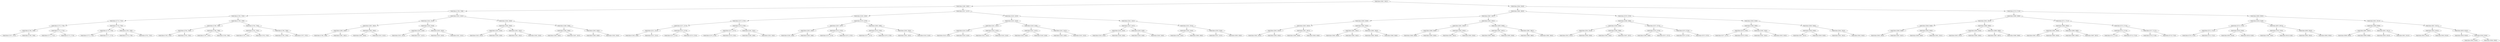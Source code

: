 digraph G{
863436008 [label="Node{data=[3831, 3831]}"]
863436008 -> 1278415386
1278415386 [label="Node{data=[1883, 1883]}"]
1278415386 -> 1362501582
1362501582 [label="Node{data=[1798, 1798]}"]
1362501582 -> 1222680414
1222680414 [label="Node{data=[1782, 1782]}"]
1222680414 -> 1291168534
1291168534 [label="Node{data=[1774, 1774]}"]
1291168534 -> 402834256
402834256 [label="Node{data=[1770, 1770]}"]
402834256 -> 2032887793
2032887793 [label="Node{data=[1768, 1768]}"]
2032887793 -> 905776613
905776613 [label="Node{data=[1767, 1767]}"]
2032887793 -> 1420934487
1420934487 [label="Node{data=[1769, 1769]}"]
402834256 -> 1520958674
1520958674 [label="Node{data=[1772, 1772]}"]
1520958674 -> 2014387352
2014387352 [label="Node{data=[1771, 1771]}"]
1520958674 -> 626959450
626959450 [label="Node{data=[1773, 1773]}"]
1291168534 -> 2086465187
2086465187 [label="Node{data=[1778, 1778]}"]
2086465187 -> 435739798
435739798 [label="Node{data=[1776, 1776]}"]
435739798 -> 1778251501
1778251501 [label="Node{data=[1775, 1775]}"]
435739798 -> 970056700
970056700 [label="Node{data=[1777, 1777]}"]
2086465187 -> 585313171
585313171 [label="Node{data=[1780, 1780]}"]
585313171 -> 2099269429
2099269429 [label="Node{data=[1779, 1779]}"]
585313171 -> 2070713570
2070713570 [label="Node{data=[1781, 1781]}"]
1222680414 -> 1301567088
1301567088 [label="Node{data=[1790, 1790]}"]
1301567088 -> 1989170146
1989170146 [label="Node{data=[1786, 1786]}"]
1989170146 -> 162984930
162984930 [label="Node{data=[1784, 1784]}"]
162984930 -> 375565746
375565746 [label="Node{data=[1783, 1783]}"]
162984930 -> 2041204440
2041204440 [label="Node{data=[1785, 1785]}"]
1989170146 -> 231804236
231804236 [label="Node{data=[1788, 1788]}"]
231804236 -> 868665079
868665079 [label="Node{data=[1787, 1787]}"]
231804236 -> 810217984
810217984 [label="Node{data=[1789, 1789]}"]
1301567088 -> 465417823
465417823 [label="Node{data=[1794, 1794]}"]
465417823 -> 511931145
511931145 [label="Node{data=[1792, 1792]}"]
511931145 -> 460848976
460848976 [label="Node{data=[1791, 1791]}"]
511931145 -> 2085278924
2085278924 [label="Node{data=[1793, 1793]}"]
465417823 -> 171149908
171149908 [label="Node{data=[1796, 1796]}"]
171149908 -> 254655264
254655264 [label="Node{data=[1795, 1795]}"]
171149908 -> 721705194
721705194 [label="Node{data=[1797, 1797]}"]
1362501582 -> 21104114
21104114 [label="Node{data=[1822, 1822]}"]
21104114 -> 389373604
389373604 [label="Node{data=[1814, 1814]}"]
389373604 -> 1965229017
1965229017 [label="Node{data=[1802, 1802]}"]
1965229017 -> 2095695519
2095695519 [label="Node{data=[1800, 1800]}"]
2095695519 -> 1830105445
1830105445 [label="Node{data=[1799, 1799]}"]
2095695519 -> 1357419037
1357419037 [label="Node{data=[1801, 1801]}"]
1965229017 -> 1035501074
1035501074 [label="Node{data=[1804, 1804]}"]
1035501074 -> 257395204
257395204 [label="Node{data=[1803, 1803]}"]
1035501074 -> 1267539090
1267539090 [label="Node{data=[1813, 1813]}"]
389373604 -> 1600194436
1600194436 [label="Node{data=[1818, 1818]}"]
1600194436 -> 559393428
559393428 [label="Node{data=[1816, 1816]}"]
559393428 -> 308478736
308478736 [label="Node{data=[1815, 1815]}"]
559393428 -> 833217602
833217602 [label="Node{data=[1817, 1817]}"]
1600194436 -> 1721993428
1721993428 [label="Node{data=[1820, 1820]}"]
1721993428 -> 2050792862
2050792862 [label="Node{data=[1819, 1819]}"]
1721993428 -> 1884121674
1884121674 [label="Node{data=[1821, 1821]}"]
21104114 -> 238558197
238558197 [label="Node{data=[1844, 1844]}"]
238558197 -> 1948764110
1948764110 [label="Node{data=[1840, 1840]}"]
1948764110 -> 1785296057
1785296057 [label="Node{data=[1824, 1824]}"]
1785296057 -> 1902988420
1902988420 [label="Node{data=[1823, 1823]}"]
1785296057 -> 1069811439
1069811439 [label="Node{data=[1839, 1839]}"]
1948764110 -> 1972879214
1972879214 [label="Node{data=[1842, 1842]}"]
1972879214 -> 1425723865
1425723865 [label="Node{data=[1841, 1841]}"]
1972879214 -> 1332264622
1332264622 [label="Node{data=[1843, 1843]}"]
238558197 -> 1342450386
1342450386 [label="Node{data=[1848, 1848]}"]
1342450386 -> 404783987
404783987 [label="Node{data=[1846, 1846]}"]
404783987 -> 450293175
450293175 [label="Node{data=[1845, 1845]}"]
404783987 -> 281128333
281128333 [label="Node{data=[1847, 1847]}"]
1342450386 -> 1642219517
1642219517 [label="Node{data=[1850, 1850]}"]
1642219517 -> 2110090153
2110090153 [label="Node{data=[1849, 1849]}"]
1642219517 -> 1347652339
1347652339 [label="Node{data=[1854, 1854]}"]
1278415386 -> 1306781873
1306781873 [label="Node{data=[2417, 2417]}"]
1306781873 -> 1045271391
1045271391 [label="Node{data=[2283, 2283]}"]
1045271391 -> 1753427740
1753427740 [label="Node{data=[2275, 2275]}"]
1753427740 -> 608908525
608908525 [label="Node{data=[2271, 2271]}"]
608908525 -> 1992287925
1992287925 [label="Node{data=[2221, 2221]}"]
1992287925 -> 607798358
607798358 [label="Node{data=[2196, 2196]}"]
1992287925 -> 1437623298
1437623298 [label="Node{data=[2231, 2231]}"]
608908525 -> 681692677
681692677 [label="Node{data=[2273, 2273]}"]
681692677 -> 555880426
555880426 [label="Node{data=[2272, 2272]}"]
681692677 -> 1464657772
1464657772 [label="Node{data=[2274, 2274]}"]
1753427740 -> 25823731
25823731 [label="Node{data=[2279, 2279]}"]
25823731 -> 662519329
662519329 [label="Node{data=[2277, 2277]}"]
662519329 -> 370227323
370227323 [label="Node{data=[2276, 2276]}"]
662519329 -> 643222098
643222098 [label="Node{data=[2278, 2278]}"]
25823731 -> 2009242362
2009242362 [label="Node{data=[2281, 2281]}"]
2009242362 -> 964701717
964701717 [label="Node{data=[2280, 2280]}"]
2009242362 -> 650972094
650972094 [label="Node{data=[2282, 2282]}"]
1045271391 -> 911823215
911823215 [label="Node{data=[2376, 2376]}"]
911823215 -> 1429149716
1429149716 [label="Node{data=[2287, 2287]}"]
1429149716 -> 1835496482
1835496482 [label="Node{data=[2285, 2285]}"]
1835496482 -> 599331531
599331531 [label="Node{data=[2284, 2284]}"]
1835496482 -> 1595403770
1595403770 [label="Node{data=[2286, 2286]}"]
1429149716 -> 1918218676
1918218676 [label="Node{data=[2374, 2374]}"]
1918218676 -> 616893880
616893880 [label="Node{data=[2373, 2373]}"]
1918218676 -> 1325497505
1325497505 [label="Node{data=[2375, 2375]}"]
911823215 -> 798568582
798568582 [label="Node{data=[2380, 2380]}"]
798568582 -> 1881074896
1881074896 [label="Node{data=[2378, 2378]}"]
1881074896 -> 2084214694
2084214694 [label="Node{data=[2377, 2377]}"]
1881074896 -> 949618932
949618932 [label="Node{data=[2379, 2379]}"]
798568582 -> 1591808609
1591808609 [label="Node{data=[2382, 2382]}"]
1591808609 -> 1503530241
1503530241 [label="Node{data=[2381, 2381]}"]
1591808609 -> 1907435059
1907435059 [label="Node{data=[2416, 2416]}"]
1306781873 -> 428100953
428100953 [label="Node{data=[2433, 2433]}"]
428100953 -> 1335895570
1335895570 [label="Node{data=[2425, 2425]}"]
1335895570 -> 1728044258
1728044258 [label="Node{data=[2421, 2421]}"]
1728044258 -> 503840432
503840432 [label="Node{data=[2419, 2419]}"]
503840432 -> 634554028
634554028 [label="Node{data=[2418, 2418]}"]
503840432 -> 1795994802
1795994802 [label="Node{data=[2420, 2420]}"]
1728044258 -> 1930198525
1930198525 [label="Node{data=[2423, 2423]}"]
1930198525 -> 1382018898
1382018898 [label="Node{data=[2422, 2422]}"]
1930198525 -> 1669981267
1669981267 [label="Node{data=[2424, 2424]}"]
1335895570 -> 1840145844
1840145844 [label="Node{data=[2429, 2429]}"]
1840145844 -> 2111639145
2111639145 [label="Node{data=[2427, 2427]}"]
2111639145 -> 1347771391
1347771391 [label="Node{data=[2426, 2426]}"]
2111639145 -> 2094175962
2094175962 [label="Node{data=[2428, 2428]}"]
1840145844 -> 1657786161
1657786161 [label="Node{data=[2431, 2431]}"]
1657786161 -> 2012490567
2012490567 [label="Node{data=[2430, 2430]}"]
1657786161 -> 218373349
218373349 [label="Node{data=[2432, 2432]}"]
428100953 -> 1695035353
1695035353 [label="Node{data=[2441, 2441]}"]
1695035353 -> 2040709646
2040709646 [label="Node{data=[2437, 2437]}"]
2040709646 -> 794452078
794452078 [label="Node{data=[2435, 2435]}"]
794452078 -> 34906708
34906708 [label="Node{data=[2434, 2434]}"]
794452078 -> 650523432
650523432 [label="Node{data=[2436, 2436]}"]
2040709646 -> 1234904908
1234904908 [label="Node{data=[2439, 2439]}"]
1234904908 -> 901670657
901670657 [label="Node{data=[2438, 2438]}"]
1234904908 -> 304047584
304047584 [label="Node{data=[2440, 2440]}"]
1695035353 -> 97999864
97999864 [label="Node{data=[3531, 3531]}"]
97999864 -> 367443273
367443273 [label="Node{data=[2443, 2443]}"]
367443273 -> 1403405979
1403405979 [label="Node{data=[2442, 2442]}"]
367443273 -> 989796714
989796714 [label="Node{data=[3060, 3060]}"]
97999864 -> 88640854
88640854 [label="Node{data=[3550, 3550]}"]
88640854 -> 635724867
635724867 [label="Node{data=[3537, 3537]}"]
88640854 -> 1142385914
1142385914 [label="Node{data=[3830, 3830]}"]
863436008 -> 115415387
115415387 [label="Node{data=[5644, 5644]}"]
115415387 -> 1191319276
1191319276 [label="Node{data=[3863, 3863]}"]
1191319276 -> 1103275059
1103275059 [label="Node{data=[3847, 3847]}"]
1103275059 -> 1045258317
1045258317 [label="Node{data=[3839, 3839]}"]
1045258317 -> 820550942
820550942 [label="Node{data=[3835, 3835]}"]
820550942 -> 1728731289
1728731289 [label="Node{data=[3833, 3833]}"]
1728731289 -> 868060023
868060023 [label="Node{data=[3832, 3832]}"]
1728731289 -> 1713883717
1713883717 [label="Node{data=[3834, 3834]}"]
820550942 -> 307477490
307477490 [label="Node{data=[3837, 3837]}"]
307477490 -> 665384881
665384881 [label="Node{data=[3836, 3836]}"]
307477490 -> 2022782464
2022782464 [label="Node{data=[3838, 3838]}"]
1045258317 -> 540847797
540847797 [label="Node{data=[3843, 3843]}"]
540847797 -> 801054059
801054059 [label="Node{data=[3841, 3841]}"]
801054059 -> 1330274898
1330274898 [label="Node{data=[3840, 3840]}"]
801054059 -> 1050311821
1050311821 [label="Node{data=[3842, 3842]}"]
540847797 -> 2073437421
2073437421 [label="Node{data=[3845, 3845]}"]
2073437421 -> 747973297
747973297 [label="Node{data=[3844, 3844]}"]
2073437421 -> 819041667
819041667 [label="Node{data=[3846, 3846]}"]
1103275059 -> 1573054720
1573054720 [label="Node{data=[3855, 3855]}"]
1573054720 -> 389615385
389615385 [label="Node{data=[3851, 3851]}"]
389615385 -> 318537709
318537709 [label="Node{data=[3849, 3849]}"]
318537709 -> 784178620
784178620 [label="Node{data=[3848, 3848]}"]
318537709 -> 1694362498
1694362498 [label="Node{data=[3850, 3850]}"]
389615385 -> 1004757443
1004757443 [label="Node{data=[3853, 3853]}"]
1004757443 -> 1251045957
1251045957 [label="Node{data=[3852, 3852]}"]
1004757443 -> 142825174
142825174 [label="Node{data=[3854, 3854]}"]
1573054720 -> 61410751
61410751 [label="Node{data=[3859, 3859]}"]
61410751 -> 593791344
593791344 [label="Node{data=[3857, 3857]}"]
593791344 -> 1655096323
1655096323 [label="Node{data=[3856, 3856]}"]
593791344 -> 1887509351
1887509351 [label="Node{data=[3858, 3858]}"]
61410751 -> 999171133
999171133 [label="Node{data=[3861, 3861]}"]
999171133 -> 1009128757
1009128757 [label="Node{data=[3860, 3860]}"]
999171133 -> 1760839790
1760839790 [label="Node{data=[3862, 3862]}"]
1191319276 -> 282475572
282475572 [label="Node{data=[5376, 5376]}"]
282475572 -> 1521704415
1521704415 [label="Node{data=[5368, 5368]}"]
1521704415 -> 1446016001
1446016001 [label="Node{data=[5364, 5364]}"]
1446016001 -> 474866065
474866065 [label="Node{data=[3914, 3914]}"]
474866065 -> 1037781424
1037781424 [label="Node{data=[3913, 3913]}"]
474866065 -> 2110170737
2110170737 [label="Node{data=[3958, 3958]}"]
1446016001 -> 671307188
671307188 [label="Node{data=[5366, 5366]}"]
671307188 -> 1529964620
1529964620 [label="Node{data=[5365, 5365]}"]
671307188 -> 1019227219
1019227219 [label="Node{data=[5367, 5367]}"]
1521704415 -> 1962795156
1962795156 [label="Node{data=[5372, 5372]}"]
1962795156 -> 1189197130
1189197130 [label="Node{data=[5370, 5370]}"]
1189197130 -> 381867730
381867730 [label="Node{data=[5369, 5369]}"]
1189197130 -> 735957741
735957741 [label="Node{data=[5371, 5371]}"]
1962795156 -> 817851970
817851970 [label="Node{data=[5374, 5374]}"]
817851970 -> 2067781370
2067781370 [label="Node{data=[5373, 5373]}"]
817851970 -> 2076961545
2076961545 [label="Node{data=[5375, 5375]}"]
282475572 -> 1044644903
1044644903 [label="Node{data=[5636, 5636]}"]
1044644903 -> 1975693523
1975693523 [label="Node{data=[5380, 5380]}"]
1975693523 -> 1892626583
1892626583 [label="Node{data=[5378, 5378]}"]
1892626583 -> 1425546788
1425546788 [label="Node{data=[5377, 5377]}"]
1892626583 -> 1250119072
1250119072 [label="Node{data=[5379, 5379]}"]
1975693523 -> 715597835
715597835 [label="Node{data=[5382, 5382]}"]
715597835 -> 593882688
593882688 [label="Node{data=[5381, 5381]}"]
715597835 -> 939052342
939052342 [label="Node{data=[5635, 5635]}"]
1044644903 -> 1732667428
1732667428 [label="Node{data=[5640, 5640]}"]
1732667428 -> 1957884855
1957884855 [label="Node{data=[5638, 5638]}"]
1957884855 -> 2015954063
2015954063 [label="Node{data=[5637, 5637]}"]
1957884855 -> 155842497
155842497 [label="Node{data=[5639, 5639]}"]
1732667428 -> 1562032516
1562032516 [label="Node{data=[5642, 5642]}"]
1562032516 -> 1054267099
1054267099 [label="Node{data=[5641, 5641]}"]
1562032516 -> 241938674
241938674 [label="Node{data=[5643, 5643]}"]
115415387 -> 1222293761
1222293761 [label="Node{data=[5719, 5719]}"]
1222293761 -> 1082457863
1082457863 [label="Node{data=[5690, 5690]}"]
1082457863 -> 1223461314
1223461314 [label="Node{data=[5652, 5652]}"]
1223461314 -> 458447885
458447885 [label="Node{data=[5648, 5648]}"]
458447885 -> 115141847
115141847 [label="Node{data=[5646, 5646]}"]
115141847 -> 1632065484
1632065484 [label="Node{data=[5645, 5645]}"]
115141847 -> 1296658623
1296658623 [label="Node{data=[5647, 5647]}"]
458447885 -> 1291583023
1291583023 [label="Node{data=[5650, 5650]}"]
1291583023 -> 765466931
765466931 [label="Node{data=[5649, 5649]}"]
1291583023 -> 1988280956
1988280956 [label="Node{data=[5651, 5651]}"]
1223461314 -> 1883801755
1883801755 [label="Node{data=[5686, 5686]}"]
1883801755 -> 1674644027
1674644027 [label="Node{data=[5654, 5654]}"]
1674644027 -> 1310064371
1310064371 [label="Node{data=[5653, 5653]}"]
1674644027 -> 786711663
786711663 [label="Node{data=[5685, 5685]}"]
1883801755 -> 450633080
450633080 [label="Node{data=[5688, 5688]}"]
450633080 -> 1899449546
1899449546 [label="Node{data=[5687, 5687]}"]
450633080 -> 271894137
271894137 [label="Node{data=[5689, 5689]}"]
1082457863 -> 486485804
486485804 [label="Node{data=[5711, 5711]}"]
486485804 -> 1714607638
1714607638 [label="Node{data=[5694, 5694]}"]
1714607638 -> 766023430
766023430 [label="Node{data=[5692, 5692]}"]
766023430 -> 463047620
463047620 [label="Node{data=[5691, 5691]}"]
766023430 -> 2121945556
2121945556 [label="Node{data=[5693, 5693]}"]
1714607638 -> 235448939
235448939 [label="Node{data=[5696, 5696]}"]
235448939 -> 1743854603
1743854603 [label="Node{data=[5695, 5695]}"]
235448939 -> 811691162
811691162 [label="Node{data=[5697, 5697]}"]
486485804 -> 481918899
481918899 [label="Node{data=[5715, 5715]}"]
481918899 -> 1470743997
1470743997 [label="Node{data=[5713, 5713]}"]
1470743997 -> 953649671
953649671 [label="Node{data=[5712, 5712]}"]
1470743997 -> 57222203
57222203 [label="Node{data=[5714, 5714]}"]
481918899 -> 1417316098
1417316098 [label="Node{data=[5717, 5717]}"]
1417316098 -> 1298605085
1298605085 [label="Node{data=[5716, 5716]}"]
1417316098 -> 1239681028
1239681028 [label="Node{data=[5718, 5718]}"]
1222293761 -> 65447423
65447423 [label="Node{data=[9005, 9005]}"]
65447423 -> 52715542
52715542 [label="Node{data=[6246, 6246]}"]
52715542 -> 2006444963
2006444963 [label="Node{data=[5723, 5723]}"]
2006444963 -> 517634429
517634429 [label="Node{data=[5721, 5721]}"]
517634429 -> 681963012
681963012 [label="Node{data=[5720, 5720]}"]
517634429 -> 144773078
144773078 [label="Node{data=[5722, 5722]}"]
2006444963 -> 1076045714
1076045714 [label="Node{data=[6160, 6160]}"]
1076045714 -> 234864506
234864506 [label="Node{data=[6018, 6018]}"]
1076045714 -> 179152143
179152143 [label="Node{data=[6236, 6236]}"]
52715542 -> 183686195
183686195 [label="Node{data=[8973, 8973]}"]
183686195 -> 1395948872
1395948872 [label="Node{data=[7678, 7678]}"]
1395948872 -> 599788603
599788603 [label="Node{data=[7605, 7605]}"]
1395948872 -> 1151488145
1151488145 [label="Node{data=[8149, 8149]}"]
183686195 -> 1483560826
1483560826 [label="Node{data=[9003, 9003]}"]
1483560826 -> 683917058
683917058 [label="Node{data=[9002, 9002]}"]
1483560826 -> 188862453
188862453 [label="Node{data=[9004, 9004]}"]
65447423 -> 1571893460
1571893460 [label="Node{data=[9013, 9013]}"]
1571893460 -> 1867872927
1867872927 [label="Node{data=[9009, 9009]}"]
1867872927 -> 1515975640
1515975640 [label="Node{data=[9007, 9007]}"]
1515975640 -> 1600172289
1600172289 [label="Node{data=[9006, 9006]}"]
1515975640 -> 184749481
184749481 [label="Node{data=[9008, 9008]}"]
1867872927 -> 1338384340
1338384340 [label="Node{data=[9011, 9011]}"]
1338384340 -> 1241968839
1241968839 [label="Node{data=[9010, 9010]}"]
1338384340 -> 271890495
271890495 [label="Node{data=[9012, 9012]}"]
1571893460 -> 63541717
63541717 [label="Node{data=[9017, 9017]}"]
63541717 -> 2081294023
2081294023 [label="Node{data=[9015, 9015]}"]
2081294023 -> 24330569
24330569 [label="Node{data=[9014, 9014]}"]
2081294023 -> 875815960
875815960 [label="Node{data=[9016, 9016]}"]
63541717 -> 2075892850
2075892850 [label="Node{data=[9019, 9019]}"]
2075892850 -> 2005894652
2005894652 [label="Node{data=[9018, 9018]}"]
2075892850 -> 1827531597
1827531597 [label="Node{data=[9336, 9336]}"]
1827531597 -> 1196802540
1196802540 [label="Node{data=[9020, 9020]}"]
1827531597 -> 1613405560
1613405560 [label="Node{data=[9384, 9384]}"]
}